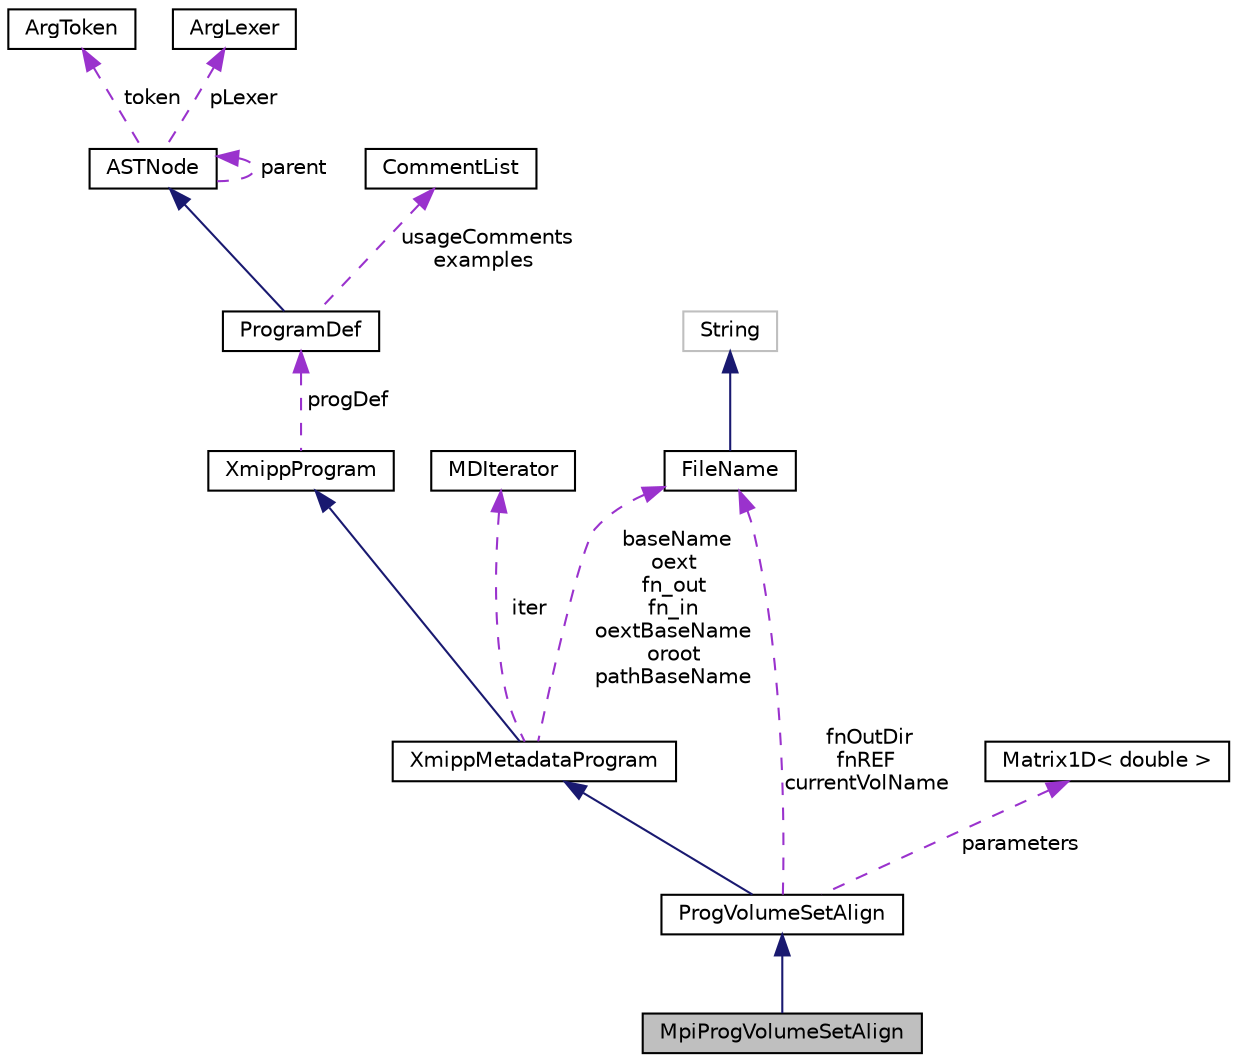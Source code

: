 digraph "MpiProgVolumeSetAlign"
{
  edge [fontname="Helvetica",fontsize="10",labelfontname="Helvetica",labelfontsize="10"];
  node [fontname="Helvetica",fontsize="10",shape=record];
  Node4 [label="MpiProgVolumeSetAlign",height=0.2,width=0.4,color="black", fillcolor="grey75", style="filled", fontcolor="black"];
  Node5 -> Node4 [dir="back",color="midnightblue",fontsize="10",style="solid",fontname="Helvetica"];
  Node5 [label="ProgVolumeSetAlign",height=0.2,width=0.4,color="black", fillcolor="white", style="filled",URL="$classProgVolumeSetAlign.html"];
  Node6 -> Node5 [dir="back",color="midnightblue",fontsize="10",style="solid",fontname="Helvetica"];
  Node6 [label="XmippMetadataProgram",height=0.2,width=0.4,color="black", fillcolor="white", style="filled",URL="$classXmippMetadataProgram.html"];
  Node7 -> Node6 [dir="back",color="midnightblue",fontsize="10",style="solid",fontname="Helvetica"];
  Node7 [label="XmippProgram",height=0.2,width=0.4,color="black", fillcolor="white", style="filled",URL="$classXmippProgram.html"];
  Node8 -> Node7 [dir="back",color="darkorchid3",fontsize="10",style="dashed",label=" progDef" ,fontname="Helvetica"];
  Node8 [label="ProgramDef",height=0.2,width=0.4,color="black", fillcolor="white", style="filled",URL="$classProgramDef.html"];
  Node9 -> Node8 [dir="back",color="midnightblue",fontsize="10",style="solid",fontname="Helvetica"];
  Node9 [label="ASTNode",height=0.2,width=0.4,color="black", fillcolor="white", style="filled",URL="$classASTNode.html"];
  Node10 -> Node9 [dir="back",color="darkorchid3",fontsize="10",style="dashed",label=" token" ,fontname="Helvetica"];
  Node10 [label="ArgToken",height=0.2,width=0.4,color="black", fillcolor="white", style="filled",URL="$classArgToken.html"];
  Node11 -> Node9 [dir="back",color="darkorchid3",fontsize="10",style="dashed",label=" pLexer" ,fontname="Helvetica"];
  Node11 [label="ArgLexer",height=0.2,width=0.4,color="black", fillcolor="white", style="filled",URL="$classArgLexer.html"];
  Node9 -> Node9 [dir="back",color="darkorchid3",fontsize="10",style="dashed",label=" parent" ,fontname="Helvetica"];
  Node12 -> Node8 [dir="back",color="darkorchid3",fontsize="10",style="dashed",label=" usageComments\nexamples" ,fontname="Helvetica"];
  Node12 [label="CommentList",height=0.2,width=0.4,color="black", fillcolor="white", style="filled",URL="$classCommentList.html"];
  Node13 -> Node6 [dir="back",color="darkorchid3",fontsize="10",style="dashed",label=" iter" ,fontname="Helvetica"];
  Node13 [label="MDIterator",height=0.2,width=0.4,color="black", fillcolor="white", style="filled",URL="$classMDIterator.html"];
  Node14 -> Node6 [dir="back",color="darkorchid3",fontsize="10",style="dashed",label=" baseName\noext\nfn_out\nfn_in\noextBaseName\noroot\npathBaseName" ,fontname="Helvetica"];
  Node14 [label="FileName",height=0.2,width=0.4,color="black", fillcolor="white", style="filled",URL="$classFileName.html"];
  Node15 -> Node14 [dir="back",color="midnightblue",fontsize="10",style="solid",fontname="Helvetica"];
  Node15 [label="String",height=0.2,width=0.4,color="grey75", fillcolor="white", style="filled"];
  Node16 -> Node5 [dir="back",color="darkorchid3",fontsize="10",style="dashed",label=" parameters" ,fontname="Helvetica"];
  Node16 [label="Matrix1D\< double \>",height=0.2,width=0.4,color="black", fillcolor="white", style="filled",URL="$classMatrix1D.html"];
  Node14 -> Node5 [dir="back",color="darkorchid3",fontsize="10",style="dashed",label=" fnOutDir\nfnREF\ncurrentVolName" ,fontname="Helvetica"];
}
